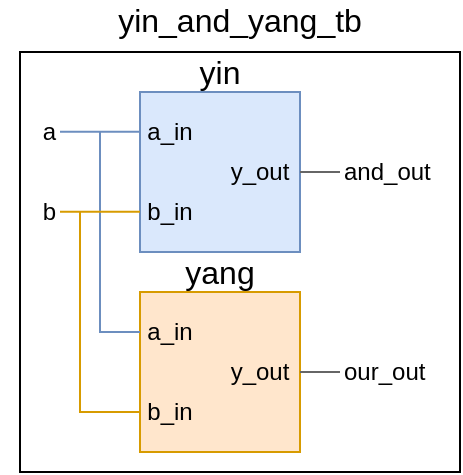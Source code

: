 <mxfile version="20.3.0" type="device"><diagram id="bRog_EK94L1_TVhcIM7E" name="Page-1"><mxGraphModel dx="364" dy="216" grid="1" gridSize="10" guides="1" tooltips="1" connect="1" arrows="1" fold="1" page="1" pageScale="1" pageWidth="850" pageHeight="1100" math="0" shadow="0"><root><mxCell id="0"/><mxCell id="1" parent="0"/><mxCell id="Je8KBeeGzRmR13G0Dh-q-21" value="" style="rounded=0;whiteSpace=wrap;html=1;fontSize=16;" vertex="1" parent="1"><mxGeometry x="180" y="140" width="220" height="210" as="geometry"/></mxCell><mxCell id="Je8KBeeGzRmR13G0Dh-q-1" value="" style="rounded=0;whiteSpace=wrap;html=1;fillColor=#dae8fc;strokeColor=#6c8ebf;" vertex="1" parent="1"><mxGeometry x="240" y="160" width="80" height="80" as="geometry"/></mxCell><mxCell id="Je8KBeeGzRmR13G0Dh-q-2" value="a_in" style="text;html=1;strokeColor=none;fillColor=none;align=center;verticalAlign=middle;whiteSpace=wrap;rounded=0;" vertex="1" parent="1"><mxGeometry x="240" y="170" width="30" height="20" as="geometry"/></mxCell><mxCell id="Je8KBeeGzRmR13G0Dh-q-3" value="b_in" style="text;html=1;strokeColor=none;fillColor=none;align=center;verticalAlign=middle;whiteSpace=wrap;rounded=0;" vertex="1" parent="1"><mxGeometry x="240" y="210" width="30" height="20" as="geometry"/></mxCell><mxCell id="Je8KBeeGzRmR13G0Dh-q-4" value="y_out" style="text;html=1;strokeColor=none;fillColor=none;align=center;verticalAlign=middle;whiteSpace=wrap;rounded=0;" vertex="1" parent="1"><mxGeometry x="280" y="190" width="40" height="20" as="geometry"/></mxCell><mxCell id="Je8KBeeGzRmR13G0Dh-q-5" value="yin" style="text;html=1;strokeColor=none;fillColor=none;align=center;verticalAlign=middle;whiteSpace=wrap;rounded=0;fontSize=16;" vertex="1" parent="1"><mxGeometry x="250" y="140" width="60" height="20" as="geometry"/></mxCell><mxCell id="Je8KBeeGzRmR13G0Dh-q-6" value="" style="rounded=0;whiteSpace=wrap;html=1;fillColor=#ffe6cc;strokeColor=#d79b00;" vertex="1" parent="1"><mxGeometry x="240" y="260" width="80" height="80" as="geometry"/></mxCell><mxCell id="Je8KBeeGzRmR13G0Dh-q-7" value="a_in" style="text;html=1;strokeColor=none;fillColor=none;align=center;verticalAlign=middle;whiteSpace=wrap;rounded=0;" vertex="1" parent="1"><mxGeometry x="240" y="270" width="30" height="20" as="geometry"/></mxCell><mxCell id="Je8KBeeGzRmR13G0Dh-q-8" value="b_in" style="text;html=1;strokeColor=none;fillColor=none;align=center;verticalAlign=middle;whiteSpace=wrap;rounded=0;" vertex="1" parent="1"><mxGeometry x="240" y="310" width="30" height="20" as="geometry"/></mxCell><mxCell id="Je8KBeeGzRmR13G0Dh-q-9" value="y_out" style="text;html=1;strokeColor=none;fillColor=none;align=center;verticalAlign=middle;whiteSpace=wrap;rounded=0;" vertex="1" parent="1"><mxGeometry x="280" y="290" width="40" height="20" as="geometry"/></mxCell><mxCell id="Je8KBeeGzRmR13G0Dh-q-10" value="yang" style="text;html=1;strokeColor=none;fillColor=none;align=center;verticalAlign=middle;whiteSpace=wrap;rounded=0;fontSize=16;" vertex="1" parent="1"><mxGeometry x="250" y="240" width="60" height="20" as="geometry"/></mxCell><mxCell id="Je8KBeeGzRmR13G0Dh-q-11" value="" style="endArrow=none;html=1;rounded=0;fontSize=16;fillColor=#dae8fc;strokeColor=#6c8ebf;" edge="1" parent="1"><mxGeometry width="50" height="50" relative="1" as="geometry"><mxPoint x="200" y="179.89" as="sourcePoint"/><mxPoint x="240" y="179.89" as="targetPoint"/></mxGeometry></mxCell><mxCell id="Je8KBeeGzRmR13G0Dh-q-12" value="" style="endArrow=none;html=1;rounded=0;fontSize=16;exitX=0;exitY=0.5;exitDx=0;exitDy=0;fillColor=#dae8fc;strokeColor=#6c8ebf;" edge="1" parent="1" source="Je8KBeeGzRmR13G0Dh-q-7"><mxGeometry width="50" height="50" relative="1" as="geometry"><mxPoint x="220" y="290" as="sourcePoint"/><mxPoint x="220" y="180" as="targetPoint"/><Array as="points"><mxPoint x="220" y="280"/></Array></mxGeometry></mxCell><mxCell id="Je8KBeeGzRmR13G0Dh-q-13" value="a" style="text;html=1;strokeColor=none;fillColor=none;align=right;verticalAlign=middle;whiteSpace=wrap;rounded=0;" vertex="1" parent="1"><mxGeometry x="170" y="170" width="30" height="20" as="geometry"/></mxCell><mxCell id="Je8KBeeGzRmR13G0Dh-q-14" value="" style="endArrow=none;html=1;rounded=0;fontSize=16;fillColor=#ffe6cc;strokeColor=#d79b00;" edge="1" parent="1"><mxGeometry width="50" height="50" relative="1" as="geometry"><mxPoint x="200" y="219.89" as="sourcePoint"/><mxPoint x="240" y="219.89" as="targetPoint"/></mxGeometry></mxCell><mxCell id="Je8KBeeGzRmR13G0Dh-q-15" value="b" style="text;html=1;strokeColor=none;fillColor=none;align=right;verticalAlign=middle;whiteSpace=wrap;rounded=0;" vertex="1" parent="1"><mxGeometry x="170" y="210" width="30" height="20" as="geometry"/></mxCell><mxCell id="Je8KBeeGzRmR13G0Dh-q-16" value="" style="endArrow=none;html=1;rounded=0;fontSize=16;exitX=0;exitY=0.5;exitDx=0;exitDy=0;fillColor=#ffe6cc;strokeColor=#d79b00;" edge="1" parent="1" source="Je8KBeeGzRmR13G0Dh-q-8"><mxGeometry width="50" height="50" relative="1" as="geometry"><mxPoint x="230" y="320" as="sourcePoint"/><mxPoint x="210" y="220" as="targetPoint"/><Array as="points"><mxPoint x="210" y="320"/></Array></mxGeometry></mxCell><mxCell id="Je8KBeeGzRmR13G0Dh-q-18" style="edgeStyle=orthogonalEdgeStyle;rounded=0;orthogonalLoop=1;jettySize=auto;html=1;exitX=0;exitY=0.5;exitDx=0;exitDy=0;entryX=1;entryY=0.5;entryDx=0;entryDy=0;fontSize=16;endArrow=none;endFill=0;fillColor=#f5f5f5;strokeColor=#666666;" edge="1" parent="1" source="Je8KBeeGzRmR13G0Dh-q-17" target="Je8KBeeGzRmR13G0Dh-q-4"><mxGeometry relative="1" as="geometry"/></mxCell><mxCell id="Je8KBeeGzRmR13G0Dh-q-17" value="and_out" style="text;html=1;strokeColor=none;fillColor=none;align=left;verticalAlign=middle;whiteSpace=wrap;rounded=0;" vertex="1" parent="1"><mxGeometry x="340" y="190" width="50" height="20" as="geometry"/></mxCell><mxCell id="Je8KBeeGzRmR13G0Dh-q-19" style="edgeStyle=orthogonalEdgeStyle;rounded=0;orthogonalLoop=1;jettySize=auto;html=1;exitX=0;exitY=0.5;exitDx=0;exitDy=0;entryX=1;entryY=0.5;entryDx=0;entryDy=0;fontSize=16;endArrow=none;endFill=0;fillColor=#f5f5f5;strokeColor=#666666;" edge="1" parent="1" source="Je8KBeeGzRmR13G0Dh-q-20"><mxGeometry relative="1" as="geometry"><mxPoint x="320" y="300" as="targetPoint"/></mxGeometry></mxCell><mxCell id="Je8KBeeGzRmR13G0Dh-q-20" value="our_out" style="text;html=1;strokeColor=none;fillColor=none;align=left;verticalAlign=middle;whiteSpace=wrap;rounded=0;" vertex="1" parent="1"><mxGeometry x="340" y="290" width="50" height="20" as="geometry"/></mxCell><mxCell id="Je8KBeeGzRmR13G0Dh-q-22" value="yin_and_yang_tb" style="text;html=1;strokeColor=none;fillColor=none;align=center;verticalAlign=middle;whiteSpace=wrap;rounded=0;fontSize=16;" vertex="1" parent="1"><mxGeometry x="260" y="114" width="60" height="20" as="geometry"/></mxCell></root></mxGraphModel></diagram></mxfile>